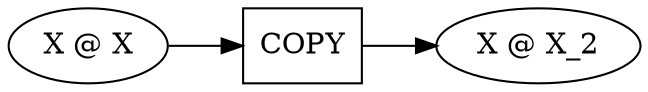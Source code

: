 
digraph{

rankdir=LR

"X @ X" [shape=ellipse]
"X @ X_2" [shape=ellipse]

"[X @ X] -> COPY -> [X @ X_2]" [shape=box, label="COPY"]

"X @ X" -> "[X @ X] -> COPY -> [X @ X_2]"
"[X @ X] -> COPY -> [X @ X_2]" -> "X @ X_2"
}

